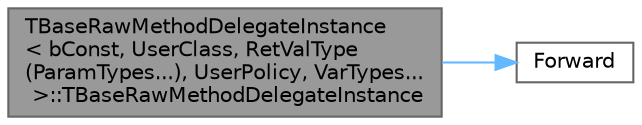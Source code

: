 digraph "TBaseRawMethodDelegateInstance&lt; bConst, UserClass, RetValType(ParamTypes...), UserPolicy, VarTypes... &gt;::TBaseRawMethodDelegateInstance"
{
 // INTERACTIVE_SVG=YES
 // LATEX_PDF_SIZE
  bgcolor="transparent";
  edge [fontname=Helvetica,fontsize=10,labelfontname=Helvetica,labelfontsize=10];
  node [fontname=Helvetica,fontsize=10,shape=box,height=0.2,width=0.4];
  rankdir="LR";
  Node1 [id="Node000001",label="TBaseRawMethodDelegateInstance\l\< bConst, UserClass, RetValType\l(ParamTypes...), UserPolicy, VarTypes...\l \>::TBaseRawMethodDelegateInstance",height=0.2,width=0.4,color="gray40", fillcolor="grey60", style="filled", fontcolor="black",tooltip="Creates and initializes a new instance."];
  Node1 -> Node2 [id="edge1_Node000001_Node000002",color="steelblue1",style="solid",tooltip=" "];
  Node2 [id="Node000002",label="Forward",height=0.2,width=0.4,color="grey40", fillcolor="white", style="filled",URL="$d4/d24/UnrealTemplate_8h.html#a68f280c1d561a8899a1e9e3ea8405d00",tooltip="Forward will cast a reference to an rvalue reference."];
}
